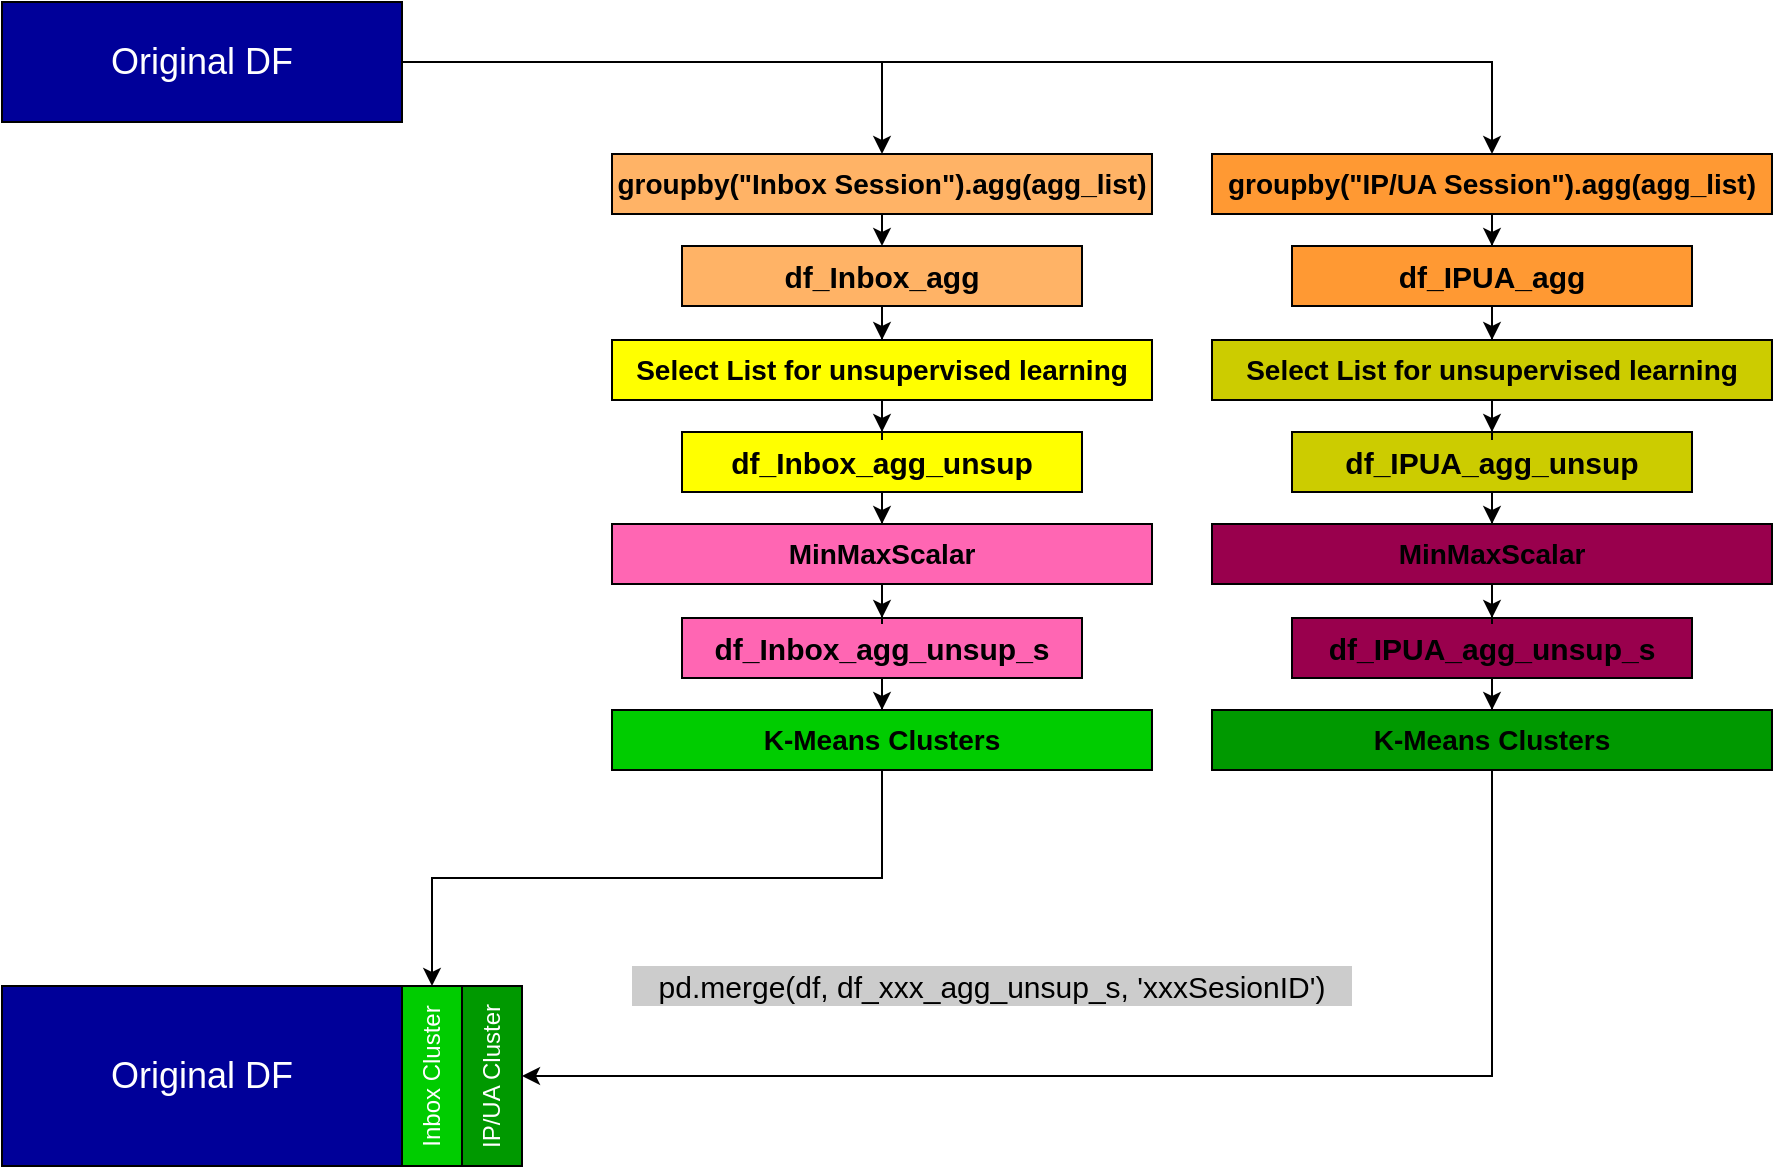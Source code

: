 <mxGraphModel grid="1" gridSize="10" guides="1" tooltips="1" connect="1" arrows="1" fold="1" page="0" pageScale="1" pageWidth="850" pageHeight="1100" background="#ffffff" dy="1175" dx="1556"><root><mxCell id="0"/><mxCell id="1" parent="0"/><mxCell id="44" parent="1" style="edgeStyle=orthogonalEdgeStyle;rounded=0;html=1;exitX=0.5;exitY=1;entryX=0.5;entryY=0;jettySize=auto;orthogonalLoop=1;fontSize=14;" target="31" source="3" edge="1"><mxGeometry as="geometry" relative="1"/></mxCell><mxCell id="3" value="&lt;div&gt;&lt;b&gt;groupby(&quot;Inbox Session&quot;).agg(agg_list)&lt;/b&gt;&lt;/div&gt;&lt;div align=&quot;left&quot;&gt;&lt;/div&gt;" parent="1" vertex="1" style="rounded=0;whiteSpace=wrap;html=1;align=center;verticalAlign=middle;fillColor=#FFB366;fontSize=14;"><mxGeometry as="geometry" y="120" x="430" width="270" height="30"/></mxCell><mxCell id="19" parent="1" style="edgeStyle=orthogonalEdgeStyle;rounded=0;html=1;entryX=0.5;entryY=0;jettySize=auto;orthogonalLoop=1;fontSize=13;fontColor=#FFFFFF;" target="3" source="4" edge="1"><mxGeometry as="geometry" relative="1"/></mxCell><mxCell id="20" parent="1" style="edgeStyle=orthogonalEdgeStyle;rounded=0;html=1;entryX=0.5;entryY=0;jettySize=auto;orthogonalLoop=1;fontSize=13;fontColor=#FFFFFF;" target="5" source="4" edge="1"><mxGeometry as="geometry" relative="1"/></mxCell><mxCell id="4" value="&lt;div align=&quot;center&quot;&gt;Original DF&lt;/div&gt;" parent="1" vertex="1" style="rounded=0;whiteSpace=wrap;html=1;fillColor=#000099;align=center;fontColor=#FFFFFF;fontSize=18;"><mxGeometry as="geometry" y="44" x="125" width="200" height="60"/></mxCell><mxCell id="46" parent="1" style="edgeStyle=orthogonalEdgeStyle;rounded=0;html=1;jettySize=auto;orthogonalLoop=1;fontSize=14;" target="33" source="5" edge="1"><mxGeometry as="geometry" relative="1"/></mxCell><mxCell id="5" value="&lt;div&gt;&lt;b&gt;groupby(&quot;IP/UA Session&quot;).agg(agg_list)&lt;/b&gt;&lt;/div&gt;&lt;div align=&quot;left&quot;&gt;&lt;/div&gt;" parent="1" vertex="1" style="rounded=0;whiteSpace=wrap;html=1;align=center;verticalAlign=middle;fillColor=#FF9933;fontSize=14;"><mxGeometry as="geometry" y="120" x="730" width="280" height="30"/></mxCell><mxCell id="18" value="" parent="1" vertex="1" style="group" connectable="0"><mxGeometry as="geometry" y="525" x="125" width="315" height="101"/></mxCell><mxCell id="11" value="&lt;div align=&quot;center&quot;&gt;Original DF&lt;/div&gt;" parent="18" vertex="1" style="rounded=0;whiteSpace=wrap;html=1;fillColor=#000099;align=center;fontColor=#FFFFFF;fontSize=18;"><mxGeometry as="geometry" y="11" width="200" height="90"/></mxCell><mxCell id="16" value="&lt;div&gt;Inbox Cluster&lt;br&gt;&lt;/div&gt;" parent="18" vertex="1" style="rounded=0;whiteSpace=wrap;html=1;fillColor=#00CC00;fontSize=12;fontColor=#FFFFFF;align=center;rotation=-90;"><mxGeometry as="geometry" y="41" x="170" width="90" height="30"/></mxCell><mxCell id="17" value="IP/UA Cluster" parent="18" vertex="1" style="rounded=0;whiteSpace=wrap;html=1;fillColor=#009900;fontSize=12;fontColor=#FFFFFF;align=center;rotation=-90;"><mxGeometry as="geometry" y="41" x="200" width="90" height="30"/></mxCell><mxCell id="58" parent="1" style="edgeStyle=orthogonalEdgeStyle;rounded=0;html=1;jettySize=auto;orthogonalLoop=1;fontSize=14;" target="36" source="31" edge="1"><mxGeometry as="geometry" relative="1"/></mxCell><mxCell id="31" value="&lt;div&gt;&lt;b&gt;df_Inbox_agg&lt;/b&gt;&lt;br&gt;&lt;/div&gt;" parent="1" vertex="1" style="rounded=0;whiteSpace=wrap;html=1;align=center;verticalAlign=middle;fillColor=#FFB366;fontSize=15;"><mxGeometry as="geometry" y="166" x="465" width="200" height="30"/></mxCell><mxCell id="47" parent="1" style="edgeStyle=orthogonalEdgeStyle;rounded=0;html=1;jettySize=auto;orthogonalLoop=1;fontSize=14;" target="37" source="33" edge="1"><mxGeometry as="geometry" relative="1"/></mxCell><mxCell id="33" value="&lt;div&gt;&lt;b&gt;df_IPUA_agg&lt;/b&gt;&lt;br&gt;&lt;/div&gt;" parent="1" vertex="1" style="rounded=0;whiteSpace=wrap;html=1;align=center;verticalAlign=middle;fillColor=#FF9933;fontSize=15;"><mxGeometry as="geometry" y="166" x="770" width="200" height="30"/></mxCell><mxCell id="60" parent="1" style="edgeStyle=orthogonalEdgeStyle;rounded=0;html=1;jettySize=auto;orthogonalLoop=1;fontSize=14;" target="40" source="34" edge="1"><mxGeometry as="geometry" relative="1"/></mxCell><mxCell id="34" value="&lt;div&gt;&lt;b&gt;df_Inbox_agg_unsup&lt;/b&gt;&lt;br&gt;&lt;/div&gt;" parent="1" vertex="1" style="rounded=0;whiteSpace=wrap;html=1;align=center;verticalAlign=middle;fillColor=#FFFF00;fontSize=15;"><mxGeometry as="geometry" y="259" x="465" width="200" height="30"/></mxCell><mxCell id="52" parent="1" style="edgeStyle=orthogonalEdgeStyle;rounded=0;html=1;entryX=0.5;entryY=0;jettySize=auto;orthogonalLoop=1;fontSize=14;" target="41" source="35" edge="1"><mxGeometry as="geometry" relative="1"/></mxCell><mxCell id="35" value="&lt;div&gt;&lt;b&gt;df_IPUA_agg_unsup&lt;/b&gt;&lt;br&gt;&lt;/div&gt;" parent="1" vertex="1" style="rounded=0;whiteSpace=wrap;html=1;align=center;verticalAlign=middle;fillColor=#CCCC00;fontSize=15;"><mxGeometry as="geometry" y="259" x="770" width="200" height="30"/></mxCell><mxCell id="59" parent="1" style="edgeStyle=orthogonalEdgeStyle;rounded=0;html=1;jettySize=auto;orthogonalLoop=1;fontSize=14;" target="34" source="36" edge="1"><mxGeometry as="geometry" relative="1"/></mxCell><mxCell id="36" value="&lt;div&gt;&lt;b&gt;Select List for unsupervised learning&lt;/b&gt;&lt;/div&gt;&lt;div align=&quot;left&quot;&gt;&lt;/div&gt;" parent="1" vertex="1" style="rounded=0;whiteSpace=wrap;html=1;align=center;verticalAlign=middle;fillColor=#FFFF00;fontSize=14;"><mxGeometry as="geometry" y="213" x="430" width="270" height="30"/></mxCell><mxCell id="48" parent="1" style="edgeStyle=orthogonalEdgeStyle;rounded=0;html=1;jettySize=auto;orthogonalLoop=1;fontSize=14;" target="35" source="37" edge="1"><mxGeometry as="geometry" relative="1"/></mxCell><mxCell id="37" value="&lt;div&gt;&lt;div&gt;&lt;b&gt;Select List for unsupervised learning&lt;/b&gt;&lt;br&gt;&lt;/div&gt;&lt;/div&gt;" parent="1" vertex="1" style="rounded=0;whiteSpace=wrap;html=1;align=center;verticalAlign=middle;fillColor=#CCCC00;fontSize=14;"><mxGeometry as="geometry" y="213" x="730" width="280" height="30"/></mxCell><mxCell id="62" parent="1" style="edgeStyle=orthogonalEdgeStyle;rounded=0;html=1;jettySize=auto;orthogonalLoop=1;fontSize=14;" target="42" source="38" edge="1"><mxGeometry as="geometry" relative="1"/></mxCell><mxCell id="38" value="&lt;div&gt;&lt;b&gt;df_Inbox_agg_unsup_s&lt;/b&gt;&lt;br&gt;&lt;/div&gt;" parent="1" vertex="1" style="rounded=0;whiteSpace=wrap;html=1;align=center;verticalAlign=middle;fillColor=#FF66B3;fontSize=15;"><mxGeometry as="geometry" y="352" x="465" width="200" height="30"/></mxCell><mxCell id="56" parent="1" style="edgeStyle=orthogonalEdgeStyle;rounded=0;html=1;entryX=0.5;entryY=0;jettySize=auto;orthogonalLoop=1;fontSize=14;" target="43" source="39" edge="1"><mxGeometry as="geometry" relative="1"/></mxCell><mxCell id="39" value="&lt;div&gt;&lt;b&gt;df_IPUA_agg_unsup_s&lt;/b&gt;&lt;br&gt;&lt;/div&gt;" parent="1" vertex="1" style="rounded=0;whiteSpace=wrap;html=1;align=center;verticalAlign=middle;fillColor=#99004D;fontSize=15;"><mxGeometry as="geometry" y="352" x="770" width="200" height="30"/></mxCell><mxCell id="61" parent="1" style="edgeStyle=orthogonalEdgeStyle;rounded=0;html=1;jettySize=auto;orthogonalLoop=1;fontSize=14;" target="38" source="40" edge="1"><mxGeometry as="geometry" relative="1"/></mxCell><mxCell id="40" value="&lt;div&gt;&lt;b&gt;MinMaxScalar&lt;/b&gt;&lt;/div&gt;&lt;div align=&quot;left&quot;&gt;&lt;/div&gt;" parent="1" vertex="1" style="rounded=0;whiteSpace=wrap;html=1;align=center;verticalAlign=middle;fillColor=#FF66B3;fontSize=14;"><mxGeometry as="geometry" y="305" x="430" width="270" height="30"/></mxCell><mxCell id="55" parent="1" style="edgeStyle=orthogonalEdgeStyle;rounded=0;html=1;jettySize=auto;orthogonalLoop=1;fontSize=14;" target="39" source="41" edge="1"><mxGeometry as="geometry" relative="1"/></mxCell><mxCell id="41" value="&lt;div&gt;&lt;b&gt;MinMaxScalar&lt;/b&gt;&lt;/div&gt;" parent="1" vertex="1" style="rounded=0;whiteSpace=wrap;html=1;align=center;verticalAlign=middle;fillColor=#99004D;fontSize=14;"><mxGeometry as="geometry" y="305" x="730" width="280" height="30"/></mxCell><mxCell id="63" parent="1" style="edgeStyle=orthogonalEdgeStyle;rounded=0;html=1;entryX=1;entryY=0.5;jettySize=auto;orthogonalLoop=1;fontSize=14;exitX=0.5;exitY=1;" target="16" source="42" edge="1"><mxGeometry as="geometry" relative="1"><Array as="points"><mxPoint y="482" x="565"/><mxPoint y="482" x="340"/></Array></mxGeometry></mxCell><mxCell id="42" value="&lt;div&gt;&lt;b&gt;K-Means Clusters&lt;/b&gt;&lt;/div&gt;&lt;div align=&quot;left&quot;&gt;&lt;/div&gt;" parent="1" vertex="1" style="rounded=0;whiteSpace=wrap;html=1;align=center;verticalAlign=middle;fillColor=#00CC00;fontSize=14;"><mxGeometry as="geometry" y="398" x="430" width="270" height="30"/></mxCell><mxCell id="64" parent="1" style="edgeStyle=orthogonalEdgeStyle;rounded=0;html=1;entryX=0.5;entryY=1;jettySize=auto;orthogonalLoop=1;fontSize=14;exitX=0.5;exitY=1;" target="17" source="43" edge="1"><mxGeometry as="geometry" relative="1"><mxPoint as="sourcePoint" y="460" x="900"/><Array as="points"><mxPoint y="581" x="870"/></Array></mxGeometry></mxCell><mxCell id="43" value="&lt;div&gt;&lt;b&gt;K-Means Clusters&lt;/b&gt;&lt;/div&gt;" parent="1" vertex="1" style="rounded=0;whiteSpace=wrap;html=1;align=center;verticalAlign=middle;fillColor=#009900;fontSize=14;"><mxGeometry as="geometry" y="398" x="730" width="280" height="30"/></mxCell><mxCell id="67" value="pd.merge(df, df_xxx_agg_unsup_s, 'xxxSesionID')" parent="1" vertex="1" style="text;html=1;strokeColor=none;fillColor=#CCCCCC;align=center;verticalAlign=middle;whiteSpace=wrap;rounded=0;fontSize=15;"><mxGeometry as="geometry" y="526" x="440" width="360" height="20"/></mxCell></root></mxGraphModel>